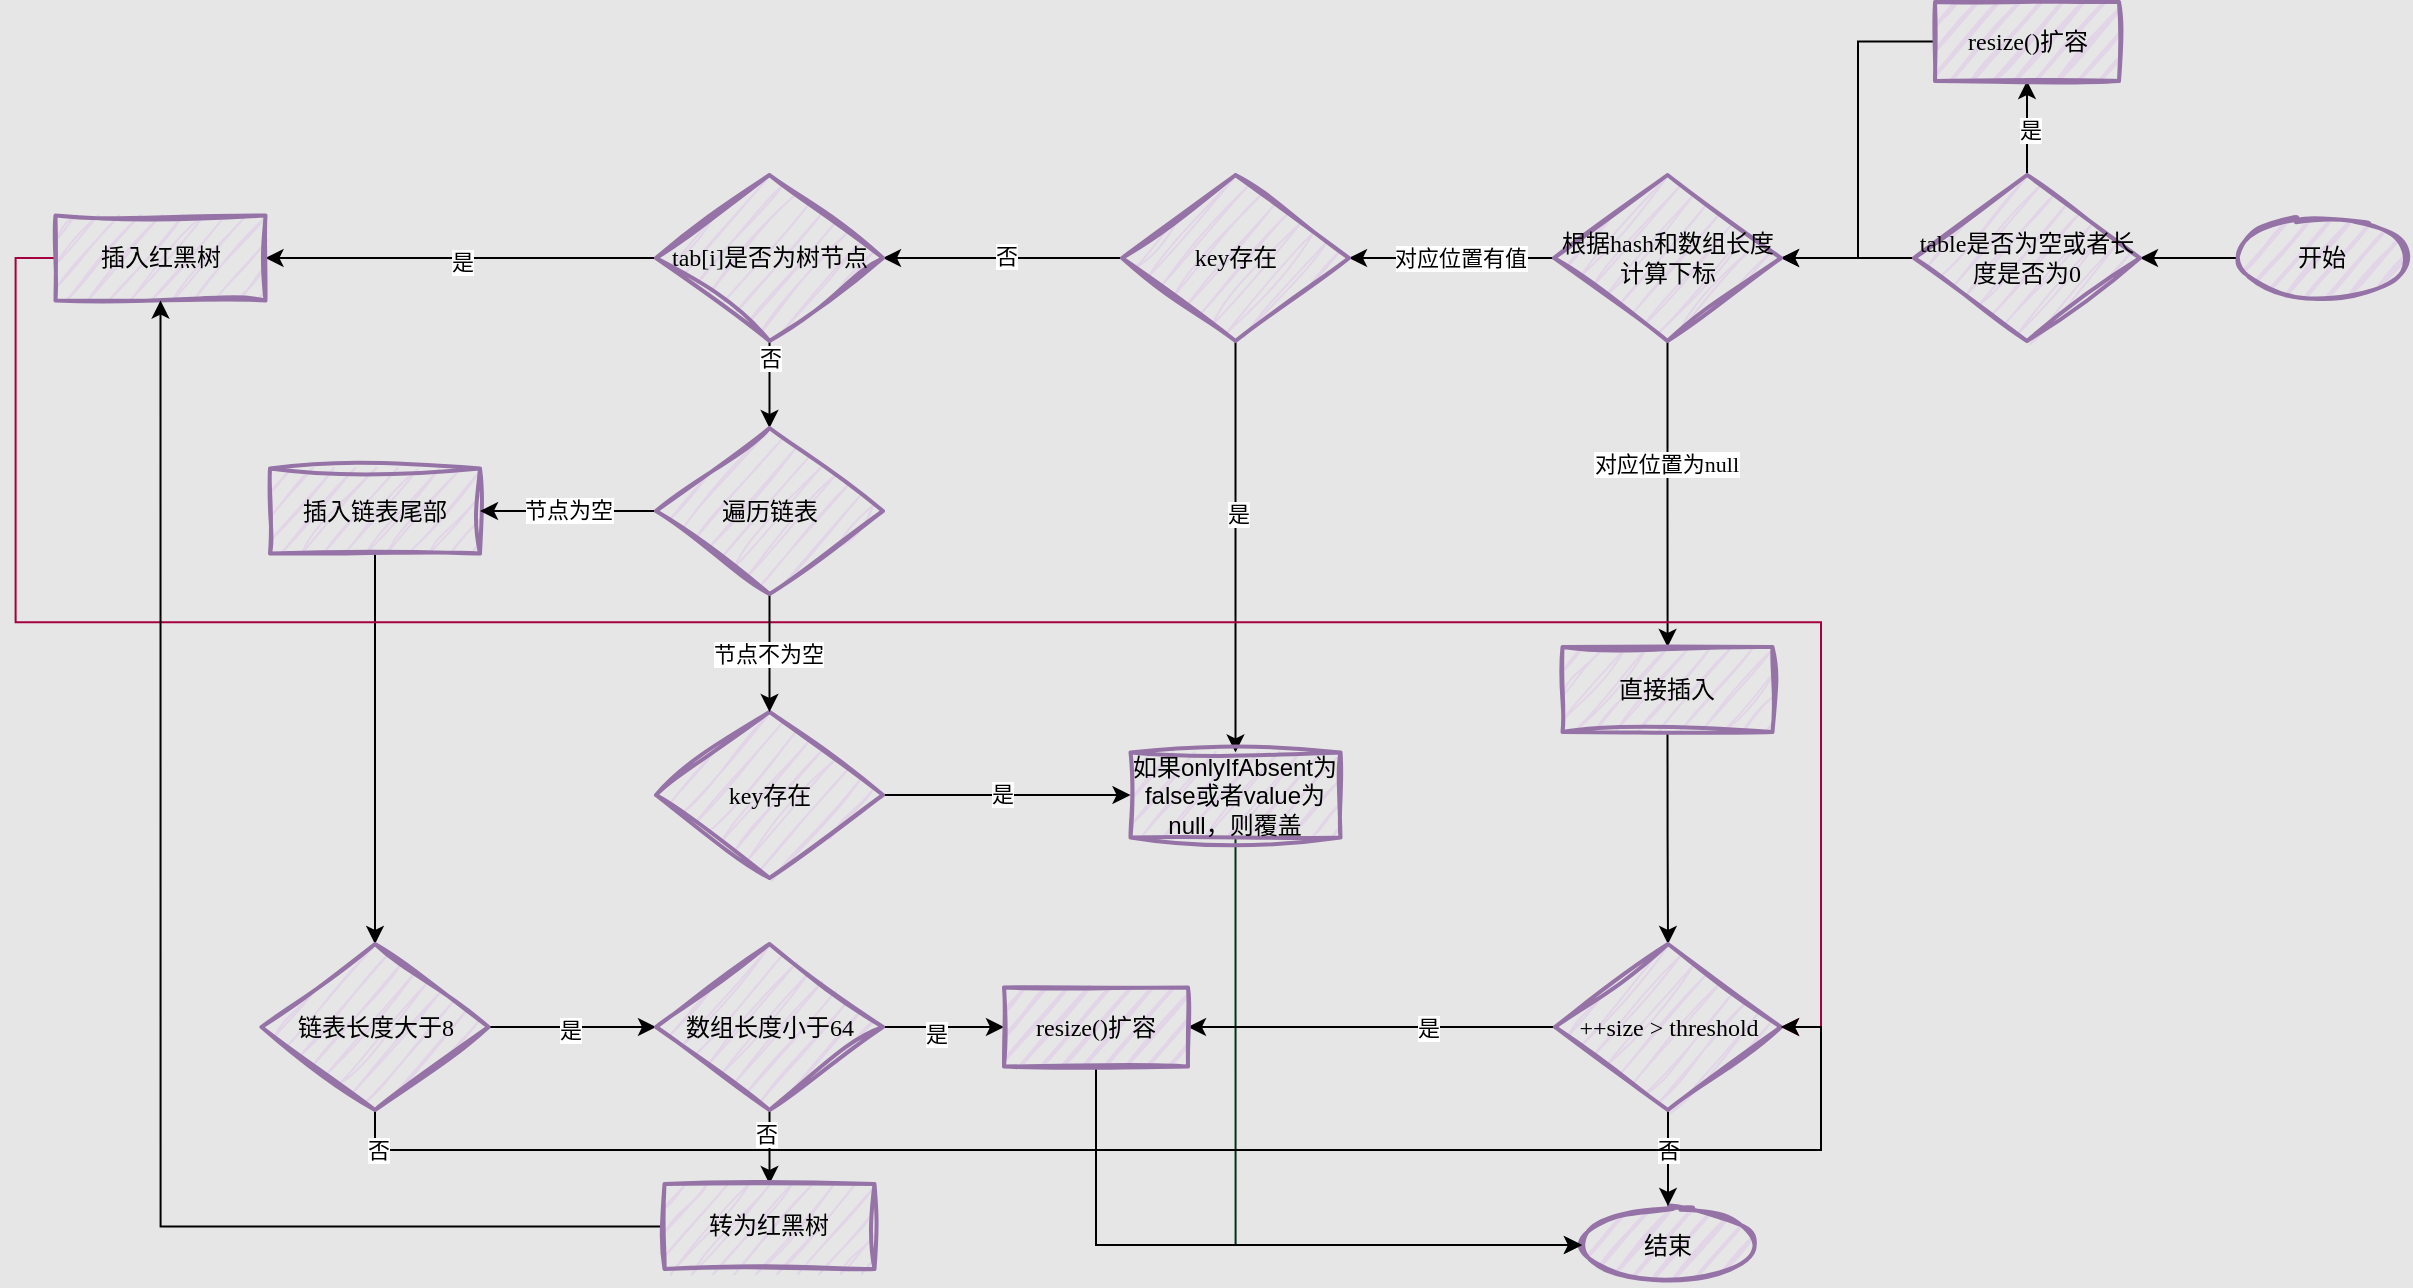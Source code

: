 <mxfile version="21.7.4" type="github">
  <diagram name="第 1 页" id="bikJFkHqPia4WHgkiH0g">
    <mxGraphModel dx="1434" dy="750" grid="0" gridSize="10" guides="1" tooltips="1" connect="1" arrows="1" fold="1" page="1" pageScale="1" pageWidth="3300" pageHeight="4681" background="#E6E6E6" math="0" shadow="0">
      <root>
        <mxCell id="0" />
        <mxCell id="1" parent="0" />
        <mxCell id="T4SQX62HLSEemlkJclcz-105" style="edgeStyle=orthogonalEdgeStyle;rounded=0;orthogonalLoop=1;jettySize=auto;html=1;exitX=0;exitY=0.5;exitDx=0;exitDy=0;entryX=1;entryY=0.5;entryDx=0;entryDy=0;" edge="1" parent="1" source="T4SQX62HLSEemlkJclcz-1" target="T4SQX62HLSEemlkJclcz-3">
          <mxGeometry relative="1" as="geometry" />
        </mxCell>
        <mxCell id="T4SQX62HLSEemlkJclcz-1" value="&lt;font face=&quot;Comic Sans MS&quot;&gt;开始&lt;/font&gt;" style="ellipse;whiteSpace=wrap;html=1;strokeWidth=2;fillWeight=2;hachureGap=8;fillColor=#e1d5e7;fillStyle=dots;sketch=1;strokeColor=#9673a6;" vertex="1" parent="1">
          <mxGeometry x="1236" y="678.5" width="86" height="39" as="geometry" />
        </mxCell>
        <mxCell id="T4SQX62HLSEemlkJclcz-2" value="&lt;font face=&quot;Comic Sans MS&quot;&gt;结束&lt;/font&gt;" style="ellipse;whiteSpace=wrap;html=1;strokeWidth=2;fillWeight=2;hachureGap=8;fillColor=#e1d5e7;fillStyle=dots;sketch=1;strokeColor=#9673a6;" vertex="1" parent="1">
          <mxGeometry x="909" y="1172" width="86" height="39" as="geometry" />
        </mxCell>
        <mxCell id="T4SQX62HLSEemlkJclcz-12" value="" style="edgeStyle=orthogonalEdgeStyle;rounded=0;orthogonalLoop=1;jettySize=auto;html=1;" edge="1" parent="1" source="T4SQX62HLSEemlkJclcz-3" target="T4SQX62HLSEemlkJclcz-11">
          <mxGeometry relative="1" as="geometry" />
        </mxCell>
        <mxCell id="T4SQX62HLSEemlkJclcz-106" style="edgeStyle=orthogonalEdgeStyle;rounded=0;orthogonalLoop=1;jettySize=auto;html=1;exitX=0.5;exitY=0;exitDx=0;exitDy=0;entryX=0.5;entryY=1;entryDx=0;entryDy=0;" edge="1" parent="1" source="T4SQX62HLSEemlkJclcz-3" target="T4SQX62HLSEemlkJclcz-6">
          <mxGeometry relative="1" as="geometry" />
        </mxCell>
        <mxCell id="T4SQX62HLSEemlkJclcz-107" value="是" style="edgeLabel;html=1;align=center;verticalAlign=middle;resizable=0;points=[];" vertex="1" connectable="0" parent="T4SQX62HLSEemlkJclcz-106">
          <mxGeometry x="-0.033" relative="1" as="geometry">
            <mxPoint x="1" as="offset" />
          </mxGeometry>
        </mxCell>
        <mxCell id="T4SQX62HLSEemlkJclcz-3" value="&lt;font face=&quot;Comic Sans MS&quot;&gt;table是否为空或者长度是否为0&lt;/font&gt;" style="rhombus;whiteSpace=wrap;html=1;sketch=1;curveFitting=1;jiggle=2;fillColor=#e1d5e7;strokeColor=#9673a6;strokeWidth=2;" vertex="1" parent="1">
          <mxGeometry x="1075" y="656.5" width="113" height="83" as="geometry" />
        </mxCell>
        <mxCell id="T4SQX62HLSEemlkJclcz-108" style="edgeStyle=orthogonalEdgeStyle;rounded=0;orthogonalLoop=1;jettySize=auto;html=1;exitX=0;exitY=0.5;exitDx=0;exitDy=0;entryX=1;entryY=0.5;entryDx=0;entryDy=0;" edge="1" parent="1" source="T4SQX62HLSEemlkJclcz-6" target="T4SQX62HLSEemlkJclcz-11">
          <mxGeometry relative="1" as="geometry" />
        </mxCell>
        <mxCell id="T4SQX62HLSEemlkJclcz-6" value="&lt;font face=&quot;Comic Sans MS&quot;&gt;resize()扩容&lt;/font&gt;" style="whiteSpace=wrap;html=1;fillColor=#e1d5e7;strokeColor=#9673a6;strokeWidth=2;fillWeight=2;hachureGap=8;fillStyle=dots;sketch=1;" vertex="1" parent="1">
          <mxGeometry x="1085.5" y="570" width="92" height="39.5" as="geometry" />
        </mxCell>
        <mxCell id="T4SQX62HLSEemlkJclcz-14" value="" style="edgeStyle=orthogonalEdgeStyle;rounded=0;orthogonalLoop=1;jettySize=auto;html=1;" edge="1" parent="1" source="T4SQX62HLSEemlkJclcz-11" target="T4SQX62HLSEemlkJclcz-13">
          <mxGeometry relative="1" as="geometry" />
        </mxCell>
        <mxCell id="T4SQX62HLSEemlkJclcz-15" value="&lt;font face=&quot;Comic Sans MS&quot;&gt;对应位置为null&lt;/font&gt;" style="edgeLabel;html=1;align=center;verticalAlign=middle;resizable=0;points=[];" vertex="1" connectable="0" parent="T4SQX62HLSEemlkJclcz-14">
          <mxGeometry x="-0.2" y="-1" relative="1" as="geometry">
            <mxPoint as="offset" />
          </mxGeometry>
        </mxCell>
        <mxCell id="T4SQX62HLSEemlkJclcz-17" value="" style="edgeStyle=orthogonalEdgeStyle;rounded=0;orthogonalLoop=1;jettySize=auto;html=1;" edge="1" parent="1" source="T4SQX62HLSEemlkJclcz-11" target="T4SQX62HLSEemlkJclcz-16">
          <mxGeometry relative="1" as="geometry" />
        </mxCell>
        <mxCell id="T4SQX62HLSEemlkJclcz-18" value="对应位置有值" style="edgeLabel;html=1;align=center;verticalAlign=middle;resizable=0;points=[];" vertex="1" connectable="0" parent="T4SQX62HLSEemlkJclcz-17">
          <mxGeometry x="-0.073" y="-1" relative="1" as="geometry">
            <mxPoint y="1" as="offset" />
          </mxGeometry>
        </mxCell>
        <mxCell id="T4SQX62HLSEemlkJclcz-11" value="&lt;font face=&quot;Comic Sans MS&quot;&gt;根据hash和数组长度计算下标&lt;/font&gt;" style="rhombus;whiteSpace=wrap;html=1;fillColor=#e1d5e7;strokeColor=#9673a6;sketch=1;curveFitting=1;jiggle=2;strokeWidth=2;" vertex="1" parent="1">
          <mxGeometry x="895" y="656.5" width="113.5" height="83" as="geometry" />
        </mxCell>
        <mxCell id="T4SQX62HLSEemlkJclcz-50" style="edgeStyle=orthogonalEdgeStyle;rounded=0;orthogonalLoop=1;jettySize=auto;html=1;exitX=0.5;exitY=1;exitDx=0;exitDy=0;entryX=0.5;entryY=0;entryDx=0;entryDy=0;" edge="1" parent="1" source="T4SQX62HLSEemlkJclcz-13" target="T4SQX62HLSEemlkJclcz-25">
          <mxGeometry relative="1" as="geometry" />
        </mxCell>
        <mxCell id="T4SQX62HLSEemlkJclcz-13" value="直接插入" style="whiteSpace=wrap;html=1;fillColor=#e1d5e7;strokeColor=#9673a6;sketch=1;curveFitting=1;jiggle=2;strokeWidth=2;" vertex="1" parent="1">
          <mxGeometry x="899.25" y="892.5" width="105" height="42.5" as="geometry" />
        </mxCell>
        <mxCell id="T4SQX62HLSEemlkJclcz-20" style="edgeStyle=orthogonalEdgeStyle;rounded=0;orthogonalLoop=1;jettySize=auto;html=1;exitX=0.5;exitY=1;exitDx=0;exitDy=0;entryX=0.5;entryY=0;entryDx=0;entryDy=0;" edge="1" parent="1" source="T4SQX62HLSEemlkJclcz-16" target="T4SQX62HLSEemlkJclcz-19">
          <mxGeometry relative="1" as="geometry" />
        </mxCell>
        <mxCell id="T4SQX62HLSEemlkJclcz-60" value="&lt;font face=&quot;Comic Sans MS&quot;&gt;是&lt;/font&gt;" style="edgeLabel;html=1;align=center;verticalAlign=middle;resizable=0;points=[];" vertex="1" connectable="0" parent="T4SQX62HLSEemlkJclcz-20">
          <mxGeometry x="-0.157" y="1" relative="1" as="geometry">
            <mxPoint as="offset" />
          </mxGeometry>
        </mxCell>
        <mxCell id="T4SQX62HLSEemlkJclcz-35" value="" style="edgeStyle=orthogonalEdgeStyle;rounded=0;orthogonalLoop=1;jettySize=auto;html=1;" edge="1" parent="1" source="T4SQX62HLSEemlkJclcz-16" target="T4SQX62HLSEemlkJclcz-34">
          <mxGeometry relative="1" as="geometry" />
        </mxCell>
        <mxCell id="T4SQX62HLSEemlkJclcz-61" value="&lt;font face=&quot;Comic Sans MS&quot;&gt;否&lt;/font&gt;" style="edgeLabel;html=1;align=center;verticalAlign=middle;resizable=0;points=[];" vertex="1" connectable="0" parent="T4SQX62HLSEemlkJclcz-35">
          <mxGeometry x="-0.029" y="-1" relative="1" as="geometry">
            <mxPoint as="offset" />
          </mxGeometry>
        </mxCell>
        <mxCell id="T4SQX62HLSEemlkJclcz-16" value="&lt;font face=&quot;Comic Sans MS&quot;&gt;key存在&lt;/font&gt;" style="rhombus;whiteSpace=wrap;html=1;fillColor=#e1d5e7;strokeColor=#9673a6;sketch=1;curveFitting=1;jiggle=2;strokeWidth=2;" vertex="1" parent="1">
          <mxGeometry x="679" y="656.5" width="113.5" height="83" as="geometry" />
        </mxCell>
        <mxCell id="T4SQX62HLSEemlkJclcz-48" style="edgeStyle=orthogonalEdgeStyle;rounded=0;orthogonalLoop=1;jettySize=auto;html=1;exitX=0.5;exitY=1;exitDx=0;exitDy=0;entryX=0;entryY=0.5;entryDx=0;entryDy=0;fillColor=#a0522d;strokeColor=#00331A;" edge="1" parent="1" source="T4SQX62HLSEemlkJclcz-19" target="T4SQX62HLSEemlkJclcz-2">
          <mxGeometry relative="1" as="geometry" />
        </mxCell>
        <mxCell id="T4SQX62HLSEemlkJclcz-19" value="如果onlyIfAbsent为false或者value为null，则覆盖" style="whiteSpace=wrap;html=1;fillColor=#e1d5e7;strokeColor=#9673a6;sketch=1;curveFitting=1;jiggle=2;strokeWidth=2;" vertex="1" parent="1">
          <mxGeometry x="683.25" y="945.25" width="105" height="42.5" as="geometry" />
        </mxCell>
        <mxCell id="T4SQX62HLSEemlkJclcz-57" style="edgeStyle=orthogonalEdgeStyle;rounded=0;orthogonalLoop=1;jettySize=auto;html=1;exitX=0.5;exitY=1;exitDx=0;exitDy=0;" edge="1" parent="1" source="T4SQX62HLSEemlkJclcz-25" target="T4SQX62HLSEemlkJclcz-2">
          <mxGeometry relative="1" as="geometry" />
        </mxCell>
        <mxCell id="T4SQX62HLSEemlkJclcz-58" value="否" style="edgeLabel;html=1;align=center;verticalAlign=middle;resizable=0;points=[];" vertex="1" connectable="0" parent="T4SQX62HLSEemlkJclcz-57">
          <mxGeometry x="-0.175" relative="1" as="geometry">
            <mxPoint as="offset" />
          </mxGeometry>
        </mxCell>
        <mxCell id="T4SQX62HLSEemlkJclcz-94" style="edgeStyle=orthogonalEdgeStyle;rounded=0;orthogonalLoop=1;jettySize=auto;html=1;exitX=0;exitY=0.5;exitDx=0;exitDy=0;entryX=1;entryY=0.5;entryDx=0;entryDy=0;" edge="1" parent="1" source="T4SQX62HLSEemlkJclcz-25" target="T4SQX62HLSEemlkJclcz-92">
          <mxGeometry relative="1" as="geometry" />
        </mxCell>
        <mxCell id="T4SQX62HLSEemlkJclcz-95" value="是" style="edgeLabel;html=1;align=center;verticalAlign=middle;resizable=0;points=[];" vertex="1" connectable="0" parent="T4SQX62HLSEemlkJclcz-94">
          <mxGeometry x="-0.303" relative="1" as="geometry">
            <mxPoint as="offset" />
          </mxGeometry>
        </mxCell>
        <mxCell id="T4SQX62HLSEemlkJclcz-25" value="&lt;font face=&quot;Comic Sans MS&quot;&gt;++size &amp;gt; threshold&lt;/font&gt;" style="rhombus;whiteSpace=wrap;html=1;sketch=1;curveFitting=1;jiggle=2;fillColor=#e1d5e7;strokeColor=#9673a6;strokeWidth=2;" vertex="1" parent="1">
          <mxGeometry x="895.5" y="1041" width="113" height="83" as="geometry" />
        </mxCell>
        <mxCell id="T4SQX62HLSEemlkJclcz-64" style="edgeStyle=orthogonalEdgeStyle;rounded=0;orthogonalLoop=1;jettySize=auto;html=1;exitX=0;exitY=0.5;exitDx=0;exitDy=0;entryX=1;entryY=0.5;entryDx=0;entryDy=0;" edge="1" parent="1" source="T4SQX62HLSEemlkJclcz-34" target="T4SQX62HLSEemlkJclcz-63">
          <mxGeometry relative="1" as="geometry" />
        </mxCell>
        <mxCell id="T4SQX62HLSEemlkJclcz-65" value="是" style="edgeLabel;html=1;align=center;verticalAlign=middle;resizable=0;points=[];" vertex="1" connectable="0" parent="T4SQX62HLSEemlkJclcz-64">
          <mxGeometry y="2" relative="1" as="geometry">
            <mxPoint as="offset" />
          </mxGeometry>
        </mxCell>
        <mxCell id="T4SQX62HLSEemlkJclcz-76" style="edgeStyle=orthogonalEdgeStyle;rounded=0;orthogonalLoop=1;jettySize=auto;html=1;exitX=0.5;exitY=1;exitDx=0;exitDy=0;entryX=0.5;entryY=0;entryDx=0;entryDy=0;" edge="1" parent="1" source="T4SQX62HLSEemlkJclcz-34" target="T4SQX62HLSEemlkJclcz-70">
          <mxGeometry relative="1" as="geometry" />
        </mxCell>
        <mxCell id="T4SQX62HLSEemlkJclcz-78" value="否" style="edgeLabel;html=1;align=center;verticalAlign=middle;resizable=0;points=[];" vertex="1" connectable="0" parent="T4SQX62HLSEemlkJclcz-76">
          <mxGeometry x="-0.651" relative="1" as="geometry">
            <mxPoint y="1" as="offset" />
          </mxGeometry>
        </mxCell>
        <mxCell id="T4SQX62HLSEemlkJclcz-34" value="&lt;font face=&quot;Comic Sans MS&quot;&gt;tab[i]是否为树节点&lt;/font&gt;" style="rhombus;whiteSpace=wrap;html=1;fillColor=#e1d5e7;strokeColor=#9673a6;sketch=1;curveFitting=1;jiggle=2;strokeWidth=2;" vertex="1" parent="1">
          <mxGeometry x="446" y="656.5" width="113.5" height="83" as="geometry" />
        </mxCell>
        <mxCell id="T4SQX62HLSEemlkJclcz-46" style="edgeStyle=orthogonalEdgeStyle;rounded=0;orthogonalLoop=1;jettySize=auto;html=1;exitX=1;exitY=0.5;exitDx=0;exitDy=0;entryX=0;entryY=0.5;entryDx=0;entryDy=0;" edge="1" parent="1" source="T4SQX62HLSEemlkJclcz-38" target="T4SQX62HLSEemlkJclcz-19">
          <mxGeometry relative="1" as="geometry" />
        </mxCell>
        <mxCell id="T4SQX62HLSEemlkJclcz-47" value="是" style="edgeLabel;html=1;align=center;verticalAlign=middle;resizable=0;points=[];" vertex="1" connectable="0" parent="T4SQX62HLSEemlkJclcz-46">
          <mxGeometry x="-0.048" y="1" relative="1" as="geometry">
            <mxPoint as="offset" />
          </mxGeometry>
        </mxCell>
        <mxCell id="T4SQX62HLSEemlkJclcz-38" value="&lt;font face=&quot;Comic Sans MS&quot;&gt;key存在&lt;/font&gt;" style="rhombus;whiteSpace=wrap;html=1;fillColor=#e1d5e7;strokeColor=#9673a6;sketch=1;curveFitting=1;jiggle=2;strokeWidth=2;" vertex="1" parent="1">
          <mxGeometry x="446" y="925" width="113.5" height="83" as="geometry" />
        </mxCell>
        <mxCell id="T4SQX62HLSEemlkJclcz-88" style="edgeStyle=orthogonalEdgeStyle;rounded=0;orthogonalLoop=1;jettySize=auto;html=1;exitX=0.5;exitY=1;exitDx=0;exitDy=0;entryX=0.5;entryY=0;entryDx=0;entryDy=0;" edge="1" parent="1" source="T4SQX62HLSEemlkJclcz-42" target="T4SQX62HLSEemlkJclcz-66">
          <mxGeometry relative="1" as="geometry" />
        </mxCell>
        <mxCell id="T4SQX62HLSEemlkJclcz-42" value="插入链表尾部" style="whiteSpace=wrap;html=1;fillColor=#e1d5e7;strokeColor=#9673a6;sketch=1;curveFitting=1;jiggle=2;strokeWidth=2;" vertex="1" parent="1">
          <mxGeometry x="253" y="803.25" width="105" height="42.5" as="geometry" />
        </mxCell>
        <mxCell id="T4SQX62HLSEemlkJclcz-109" style="edgeStyle=orthogonalEdgeStyle;rounded=0;orthogonalLoop=1;jettySize=auto;html=1;exitX=0;exitY=0.5;exitDx=0;exitDy=0;entryX=1;entryY=0.5;entryDx=0;entryDy=0;fillColor=#d80073;strokeColor=#A50040;" edge="1" parent="1" source="T4SQX62HLSEemlkJclcz-63" target="T4SQX62HLSEemlkJclcz-25">
          <mxGeometry relative="1" as="geometry" />
        </mxCell>
        <mxCell id="T4SQX62HLSEemlkJclcz-63" value="插入红黑树" style="whiteSpace=wrap;html=1;fillColor=#e1d5e7;strokeColor=#9673a6;sketch=1;curveFitting=1;jiggle=2;strokeWidth=2;" vertex="1" parent="1">
          <mxGeometry x="145.75" y="676.75" width="105" height="42.5" as="geometry" />
        </mxCell>
        <mxCell id="T4SQX62HLSEemlkJclcz-90" style="edgeStyle=orthogonalEdgeStyle;rounded=0;orthogonalLoop=1;jettySize=auto;html=1;exitX=1;exitY=0.5;exitDx=0;exitDy=0;entryX=0;entryY=0.5;entryDx=0;entryDy=0;" edge="1" parent="1" source="T4SQX62HLSEemlkJclcz-66" target="T4SQX62HLSEemlkJclcz-89">
          <mxGeometry relative="1" as="geometry" />
        </mxCell>
        <mxCell id="T4SQX62HLSEemlkJclcz-91" value="是" style="edgeLabel;html=1;align=center;verticalAlign=middle;resizable=0;points=[];" vertex="1" connectable="0" parent="T4SQX62HLSEemlkJclcz-90">
          <mxGeometry x="-0.045" relative="1" as="geometry">
            <mxPoint y="1" as="offset" />
          </mxGeometry>
        </mxCell>
        <mxCell id="T4SQX62HLSEemlkJclcz-110" style="edgeStyle=orthogonalEdgeStyle;rounded=0;orthogonalLoop=1;jettySize=auto;html=1;exitX=0.5;exitY=1;exitDx=0;exitDy=0;entryX=1;entryY=0.5;entryDx=0;entryDy=0;" edge="1" parent="1" source="T4SQX62HLSEemlkJclcz-66" target="T4SQX62HLSEemlkJclcz-25">
          <mxGeometry relative="1" as="geometry" />
        </mxCell>
        <mxCell id="T4SQX62HLSEemlkJclcz-111" value="否" style="edgeLabel;html=1;align=center;verticalAlign=middle;resizable=0;points=[];" vertex="1" connectable="0" parent="T4SQX62HLSEemlkJclcz-110">
          <mxGeometry x="-0.948" relative="1" as="geometry">
            <mxPoint as="offset" />
          </mxGeometry>
        </mxCell>
        <mxCell id="T4SQX62HLSEemlkJclcz-66" value="&lt;font face=&quot;Comic Sans MS&quot;&gt;链表长度大于8&lt;/font&gt;" style="rhombus;whiteSpace=wrap;html=1;fillColor=#e1d5e7;strokeColor=#9673a6;sketch=1;curveFitting=1;jiggle=2;strokeWidth=2;" vertex="1" parent="1">
          <mxGeometry x="248.75" y="1041" width="113.5" height="83" as="geometry" />
        </mxCell>
        <mxCell id="T4SQX62HLSEemlkJclcz-84" style="edgeStyle=orthogonalEdgeStyle;rounded=0;orthogonalLoop=1;jettySize=auto;html=1;exitX=0.5;exitY=1;exitDx=0;exitDy=0;entryX=0.5;entryY=0;entryDx=0;entryDy=0;" edge="1" parent="1" source="T4SQX62HLSEemlkJclcz-70" target="T4SQX62HLSEemlkJclcz-38">
          <mxGeometry relative="1" as="geometry" />
        </mxCell>
        <mxCell id="T4SQX62HLSEemlkJclcz-85" value="节点不为空" style="edgeLabel;html=1;align=center;verticalAlign=middle;resizable=0;points=[];" vertex="1" connectable="0" parent="T4SQX62HLSEemlkJclcz-84">
          <mxGeometry x="-0.022" y="-1" relative="1" as="geometry">
            <mxPoint y="1" as="offset" />
          </mxGeometry>
        </mxCell>
        <mxCell id="T4SQX62HLSEemlkJclcz-102" style="edgeStyle=orthogonalEdgeStyle;rounded=0;orthogonalLoop=1;jettySize=auto;html=1;exitX=0;exitY=0.5;exitDx=0;exitDy=0;entryX=1;entryY=0.5;entryDx=0;entryDy=0;" edge="1" parent="1" source="T4SQX62HLSEemlkJclcz-70" target="T4SQX62HLSEemlkJclcz-42">
          <mxGeometry relative="1" as="geometry" />
        </mxCell>
        <mxCell id="T4SQX62HLSEemlkJclcz-103" value="节点为空" style="edgeLabel;html=1;align=center;verticalAlign=middle;resizable=0;points=[];" vertex="1" connectable="0" parent="T4SQX62HLSEemlkJclcz-102">
          <mxGeometry y="-1" relative="1" as="geometry">
            <mxPoint as="offset" />
          </mxGeometry>
        </mxCell>
        <mxCell id="T4SQX62HLSEemlkJclcz-70" value="&lt;font face=&quot;Comic Sans MS&quot;&gt;遍历链表&lt;/font&gt;" style="rhombus;whiteSpace=wrap;html=1;fillColor=#e1d5e7;strokeColor=#9673a6;sketch=1;curveFitting=1;jiggle=2;strokeWidth=2;" vertex="1" parent="1">
          <mxGeometry x="446" y="783" width="113.5" height="83" as="geometry" />
        </mxCell>
        <mxCell id="T4SQX62HLSEemlkJclcz-93" style="edgeStyle=orthogonalEdgeStyle;rounded=0;orthogonalLoop=1;jettySize=auto;html=1;exitX=1;exitY=0.5;exitDx=0;exitDy=0;entryX=0;entryY=0.5;entryDx=0;entryDy=0;" edge="1" parent="1" source="T4SQX62HLSEemlkJclcz-89" target="T4SQX62HLSEemlkJclcz-92">
          <mxGeometry relative="1" as="geometry" />
        </mxCell>
        <mxCell id="T4SQX62HLSEemlkJclcz-97" value="是" style="edgeLabel;html=1;align=center;verticalAlign=middle;resizable=0;points=[];" vertex="1" connectable="0" parent="T4SQX62HLSEemlkJclcz-93">
          <mxGeometry x="-0.162" y="-2" relative="1" as="geometry">
            <mxPoint x="1" y="1" as="offset" />
          </mxGeometry>
        </mxCell>
        <mxCell id="T4SQX62HLSEemlkJclcz-99" style="edgeStyle=orthogonalEdgeStyle;rounded=0;orthogonalLoop=1;jettySize=auto;html=1;exitX=0.5;exitY=1;exitDx=0;exitDy=0;entryX=0.5;entryY=0;entryDx=0;entryDy=0;" edge="1" parent="1" source="T4SQX62HLSEemlkJclcz-89" target="T4SQX62HLSEemlkJclcz-98">
          <mxGeometry relative="1" as="geometry" />
        </mxCell>
        <mxCell id="T4SQX62HLSEemlkJclcz-100" value="否" style="edgeLabel;html=1;align=center;verticalAlign=middle;resizable=0;points=[];" vertex="1" connectable="0" parent="T4SQX62HLSEemlkJclcz-99">
          <mxGeometry x="-0.364" y="-2" relative="1" as="geometry">
            <mxPoint as="offset" />
          </mxGeometry>
        </mxCell>
        <mxCell id="T4SQX62HLSEemlkJclcz-89" value="&lt;font face=&quot;Comic Sans MS&quot;&gt;数组长度小于64&lt;/font&gt;" style="rhombus;whiteSpace=wrap;html=1;fillColor=#e1d5e7;strokeColor=#9673a6;sketch=1;curveFitting=1;jiggle=2;strokeWidth=2;" vertex="1" parent="1">
          <mxGeometry x="446" y="1041" width="113.5" height="83" as="geometry" />
        </mxCell>
        <mxCell id="T4SQX62HLSEemlkJclcz-96" style="edgeStyle=orthogonalEdgeStyle;rounded=0;orthogonalLoop=1;jettySize=auto;html=1;exitX=0.5;exitY=1;exitDx=0;exitDy=0;entryX=0;entryY=0.5;entryDx=0;entryDy=0;" edge="1" parent="1" source="T4SQX62HLSEemlkJclcz-92" target="T4SQX62HLSEemlkJclcz-2">
          <mxGeometry relative="1" as="geometry" />
        </mxCell>
        <mxCell id="T4SQX62HLSEemlkJclcz-92" value="&lt;font face=&quot;Comic Sans MS&quot;&gt;resize()扩容&lt;/font&gt;" style="whiteSpace=wrap;html=1;fillColor=#e1d5e7;strokeColor=#9673a6;strokeWidth=2;fillWeight=2;hachureGap=8;fillStyle=dots;sketch=1;" vertex="1" parent="1">
          <mxGeometry x="620" y="1062.75" width="92" height="39.5" as="geometry" />
        </mxCell>
        <mxCell id="T4SQX62HLSEemlkJclcz-101" style="edgeStyle=orthogonalEdgeStyle;rounded=0;orthogonalLoop=1;jettySize=auto;html=1;exitX=0;exitY=0.5;exitDx=0;exitDy=0;entryX=0.5;entryY=1;entryDx=0;entryDy=0;" edge="1" parent="1" source="T4SQX62HLSEemlkJclcz-98" target="T4SQX62HLSEemlkJclcz-63">
          <mxGeometry relative="1" as="geometry" />
        </mxCell>
        <mxCell id="T4SQX62HLSEemlkJclcz-98" value="转为红黑树" style="whiteSpace=wrap;html=1;fillColor=#e1d5e7;strokeColor=#9673a6;sketch=1;curveFitting=1;jiggle=2;strokeWidth=2;" vertex="1" parent="1">
          <mxGeometry x="450.25" y="1161" width="105" height="42.5" as="geometry" />
        </mxCell>
      </root>
    </mxGraphModel>
  </diagram>
</mxfile>
